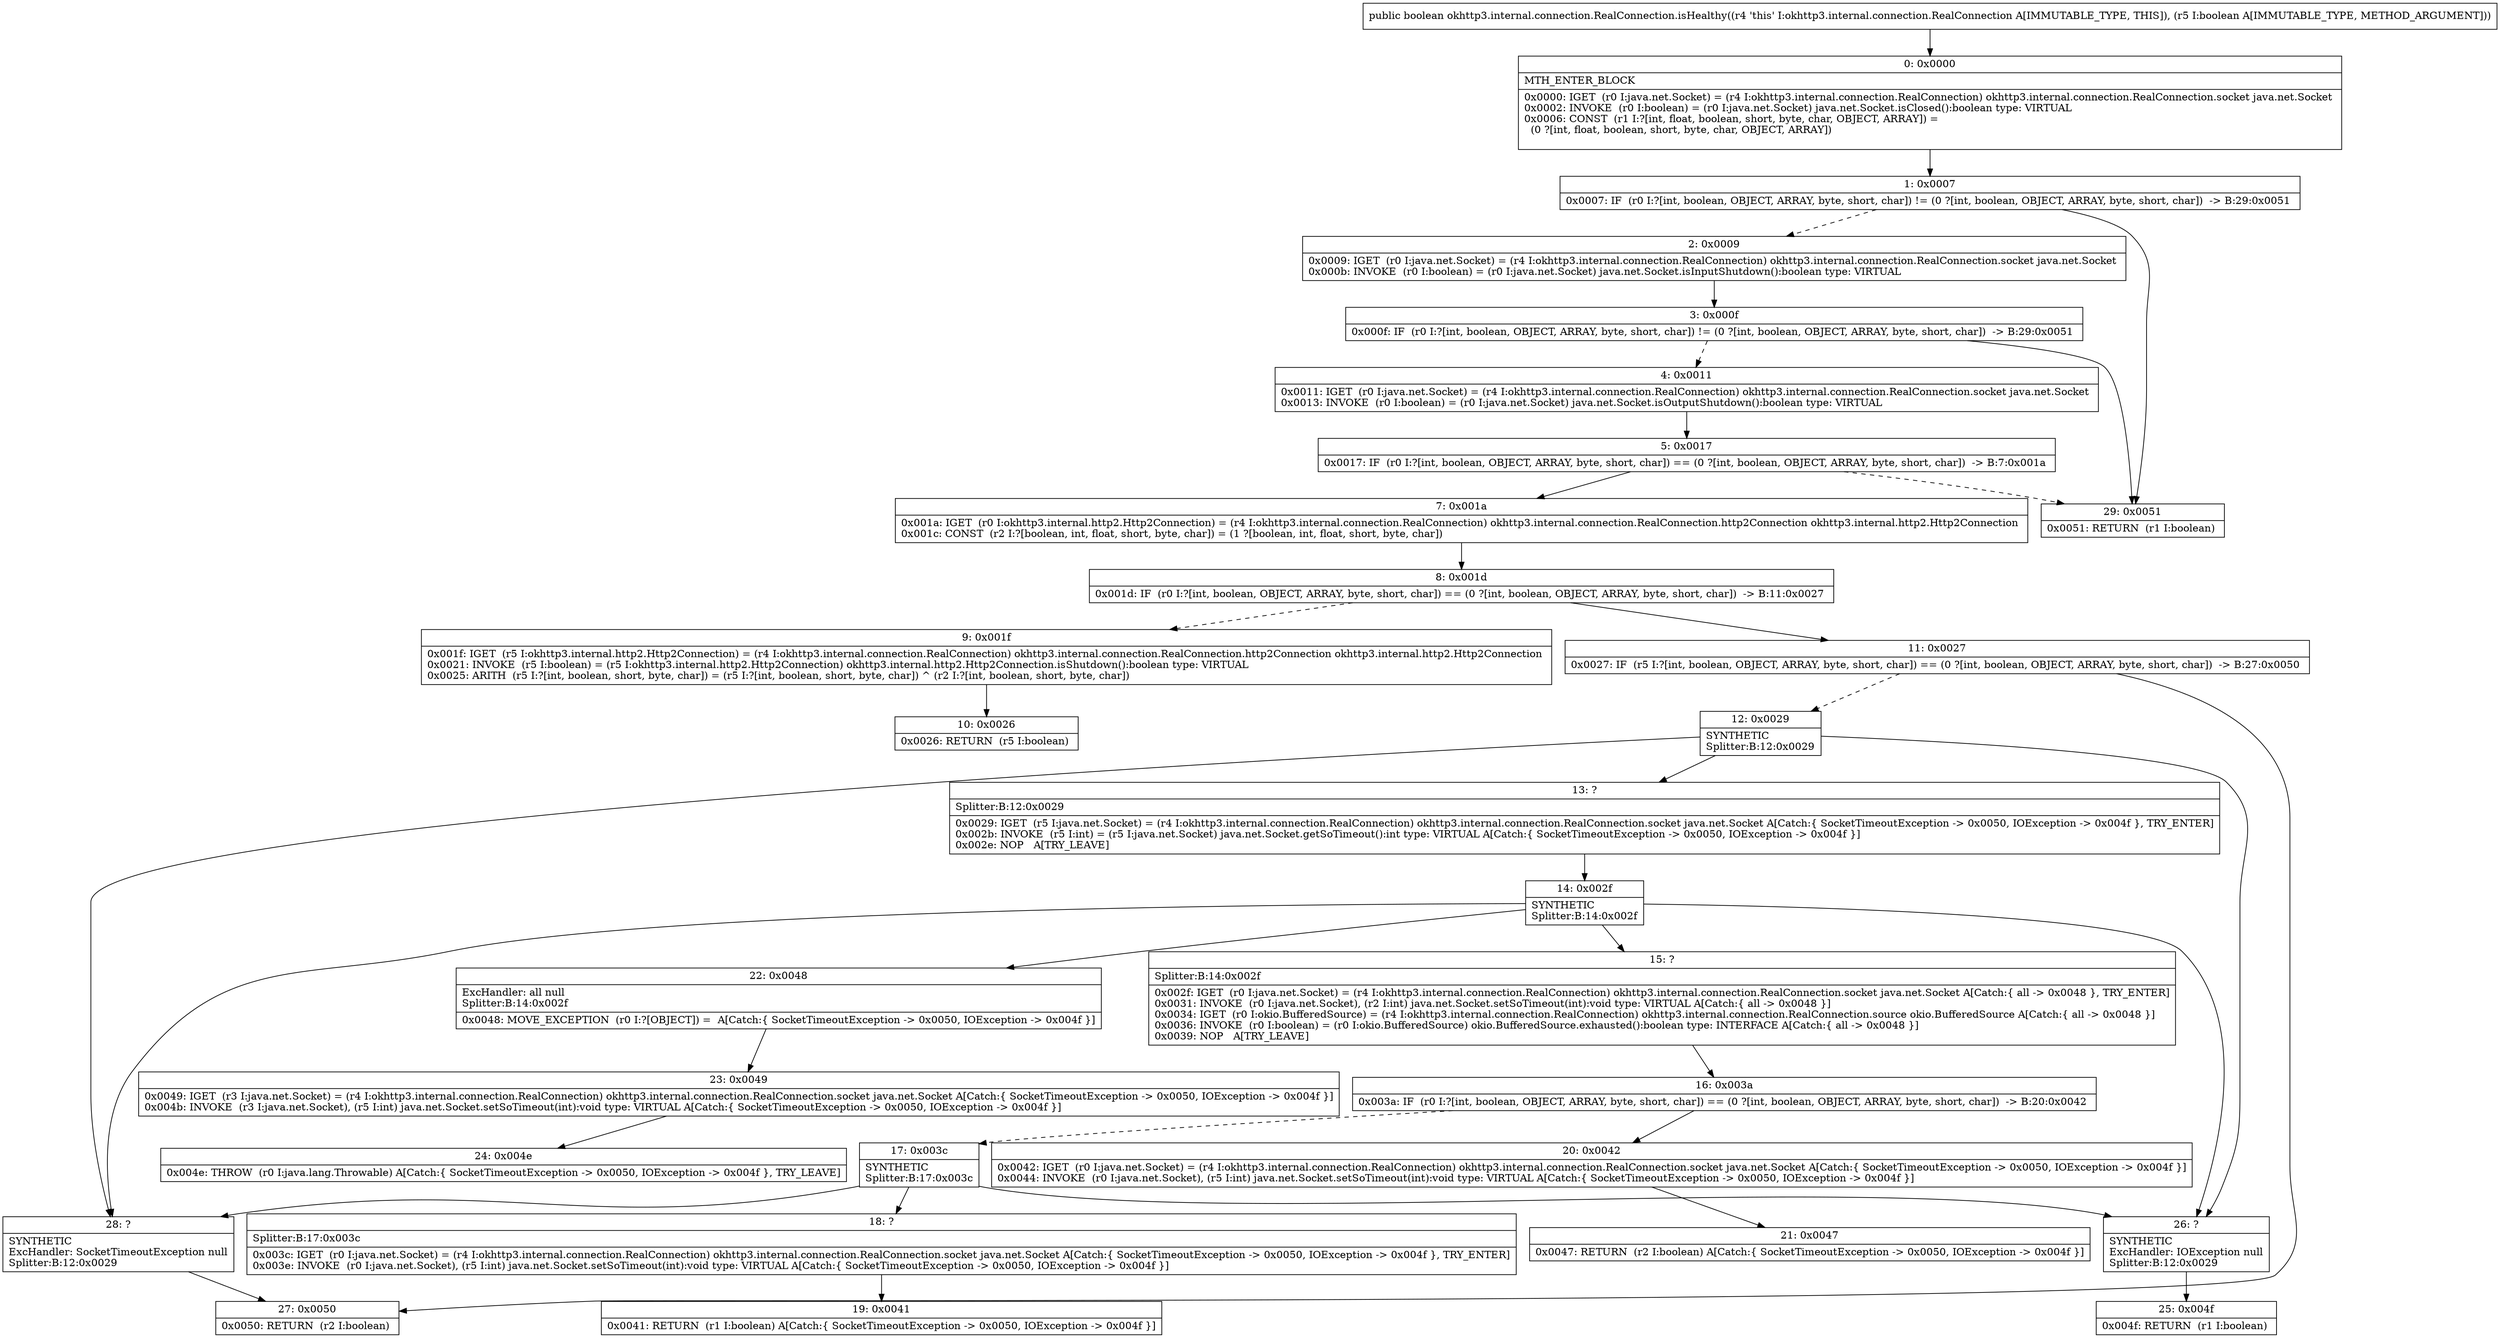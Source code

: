 digraph "CFG forokhttp3.internal.connection.RealConnection.isHealthy(Z)Z" {
Node_0 [shape=record,label="{0\:\ 0x0000|MTH_ENTER_BLOCK\l|0x0000: IGET  (r0 I:java.net.Socket) = (r4 I:okhttp3.internal.connection.RealConnection) okhttp3.internal.connection.RealConnection.socket java.net.Socket \l0x0002: INVOKE  (r0 I:boolean) = (r0 I:java.net.Socket) java.net.Socket.isClosed():boolean type: VIRTUAL \l0x0006: CONST  (r1 I:?[int, float, boolean, short, byte, char, OBJECT, ARRAY]) = \l  (0 ?[int, float, boolean, short, byte, char, OBJECT, ARRAY])\l \l}"];
Node_1 [shape=record,label="{1\:\ 0x0007|0x0007: IF  (r0 I:?[int, boolean, OBJECT, ARRAY, byte, short, char]) != (0 ?[int, boolean, OBJECT, ARRAY, byte, short, char])  \-\> B:29:0x0051 \l}"];
Node_2 [shape=record,label="{2\:\ 0x0009|0x0009: IGET  (r0 I:java.net.Socket) = (r4 I:okhttp3.internal.connection.RealConnection) okhttp3.internal.connection.RealConnection.socket java.net.Socket \l0x000b: INVOKE  (r0 I:boolean) = (r0 I:java.net.Socket) java.net.Socket.isInputShutdown():boolean type: VIRTUAL \l}"];
Node_3 [shape=record,label="{3\:\ 0x000f|0x000f: IF  (r0 I:?[int, boolean, OBJECT, ARRAY, byte, short, char]) != (0 ?[int, boolean, OBJECT, ARRAY, byte, short, char])  \-\> B:29:0x0051 \l}"];
Node_4 [shape=record,label="{4\:\ 0x0011|0x0011: IGET  (r0 I:java.net.Socket) = (r4 I:okhttp3.internal.connection.RealConnection) okhttp3.internal.connection.RealConnection.socket java.net.Socket \l0x0013: INVOKE  (r0 I:boolean) = (r0 I:java.net.Socket) java.net.Socket.isOutputShutdown():boolean type: VIRTUAL \l}"];
Node_5 [shape=record,label="{5\:\ 0x0017|0x0017: IF  (r0 I:?[int, boolean, OBJECT, ARRAY, byte, short, char]) == (0 ?[int, boolean, OBJECT, ARRAY, byte, short, char])  \-\> B:7:0x001a \l}"];
Node_7 [shape=record,label="{7\:\ 0x001a|0x001a: IGET  (r0 I:okhttp3.internal.http2.Http2Connection) = (r4 I:okhttp3.internal.connection.RealConnection) okhttp3.internal.connection.RealConnection.http2Connection okhttp3.internal.http2.Http2Connection \l0x001c: CONST  (r2 I:?[boolean, int, float, short, byte, char]) = (1 ?[boolean, int, float, short, byte, char]) \l}"];
Node_8 [shape=record,label="{8\:\ 0x001d|0x001d: IF  (r0 I:?[int, boolean, OBJECT, ARRAY, byte, short, char]) == (0 ?[int, boolean, OBJECT, ARRAY, byte, short, char])  \-\> B:11:0x0027 \l}"];
Node_9 [shape=record,label="{9\:\ 0x001f|0x001f: IGET  (r5 I:okhttp3.internal.http2.Http2Connection) = (r4 I:okhttp3.internal.connection.RealConnection) okhttp3.internal.connection.RealConnection.http2Connection okhttp3.internal.http2.Http2Connection \l0x0021: INVOKE  (r5 I:boolean) = (r5 I:okhttp3.internal.http2.Http2Connection) okhttp3.internal.http2.Http2Connection.isShutdown():boolean type: VIRTUAL \l0x0025: ARITH  (r5 I:?[int, boolean, short, byte, char]) = (r5 I:?[int, boolean, short, byte, char]) ^ (r2 I:?[int, boolean, short, byte, char]) \l}"];
Node_10 [shape=record,label="{10\:\ 0x0026|0x0026: RETURN  (r5 I:boolean) \l}"];
Node_11 [shape=record,label="{11\:\ 0x0027|0x0027: IF  (r5 I:?[int, boolean, OBJECT, ARRAY, byte, short, char]) == (0 ?[int, boolean, OBJECT, ARRAY, byte, short, char])  \-\> B:27:0x0050 \l}"];
Node_12 [shape=record,label="{12\:\ 0x0029|SYNTHETIC\lSplitter:B:12:0x0029\l}"];
Node_13 [shape=record,label="{13\:\ ?|Splitter:B:12:0x0029\l|0x0029: IGET  (r5 I:java.net.Socket) = (r4 I:okhttp3.internal.connection.RealConnection) okhttp3.internal.connection.RealConnection.socket java.net.Socket A[Catch:\{ SocketTimeoutException \-\> 0x0050, IOException \-\> 0x004f \}, TRY_ENTER]\l0x002b: INVOKE  (r5 I:int) = (r5 I:java.net.Socket) java.net.Socket.getSoTimeout():int type: VIRTUAL A[Catch:\{ SocketTimeoutException \-\> 0x0050, IOException \-\> 0x004f \}]\l0x002e: NOP   A[TRY_LEAVE]\l}"];
Node_14 [shape=record,label="{14\:\ 0x002f|SYNTHETIC\lSplitter:B:14:0x002f\l}"];
Node_15 [shape=record,label="{15\:\ ?|Splitter:B:14:0x002f\l|0x002f: IGET  (r0 I:java.net.Socket) = (r4 I:okhttp3.internal.connection.RealConnection) okhttp3.internal.connection.RealConnection.socket java.net.Socket A[Catch:\{ all \-\> 0x0048 \}, TRY_ENTER]\l0x0031: INVOKE  (r0 I:java.net.Socket), (r2 I:int) java.net.Socket.setSoTimeout(int):void type: VIRTUAL A[Catch:\{ all \-\> 0x0048 \}]\l0x0034: IGET  (r0 I:okio.BufferedSource) = (r4 I:okhttp3.internal.connection.RealConnection) okhttp3.internal.connection.RealConnection.source okio.BufferedSource A[Catch:\{ all \-\> 0x0048 \}]\l0x0036: INVOKE  (r0 I:boolean) = (r0 I:okio.BufferedSource) okio.BufferedSource.exhausted():boolean type: INTERFACE A[Catch:\{ all \-\> 0x0048 \}]\l0x0039: NOP   A[TRY_LEAVE]\l}"];
Node_16 [shape=record,label="{16\:\ 0x003a|0x003a: IF  (r0 I:?[int, boolean, OBJECT, ARRAY, byte, short, char]) == (0 ?[int, boolean, OBJECT, ARRAY, byte, short, char])  \-\> B:20:0x0042 \l}"];
Node_17 [shape=record,label="{17\:\ 0x003c|SYNTHETIC\lSplitter:B:17:0x003c\l}"];
Node_18 [shape=record,label="{18\:\ ?|Splitter:B:17:0x003c\l|0x003c: IGET  (r0 I:java.net.Socket) = (r4 I:okhttp3.internal.connection.RealConnection) okhttp3.internal.connection.RealConnection.socket java.net.Socket A[Catch:\{ SocketTimeoutException \-\> 0x0050, IOException \-\> 0x004f \}, TRY_ENTER]\l0x003e: INVOKE  (r0 I:java.net.Socket), (r5 I:int) java.net.Socket.setSoTimeout(int):void type: VIRTUAL A[Catch:\{ SocketTimeoutException \-\> 0x0050, IOException \-\> 0x004f \}]\l}"];
Node_19 [shape=record,label="{19\:\ 0x0041|0x0041: RETURN  (r1 I:boolean) A[Catch:\{ SocketTimeoutException \-\> 0x0050, IOException \-\> 0x004f \}]\l}"];
Node_20 [shape=record,label="{20\:\ 0x0042|0x0042: IGET  (r0 I:java.net.Socket) = (r4 I:okhttp3.internal.connection.RealConnection) okhttp3.internal.connection.RealConnection.socket java.net.Socket A[Catch:\{ SocketTimeoutException \-\> 0x0050, IOException \-\> 0x004f \}]\l0x0044: INVOKE  (r0 I:java.net.Socket), (r5 I:int) java.net.Socket.setSoTimeout(int):void type: VIRTUAL A[Catch:\{ SocketTimeoutException \-\> 0x0050, IOException \-\> 0x004f \}]\l}"];
Node_21 [shape=record,label="{21\:\ 0x0047|0x0047: RETURN  (r2 I:boolean) A[Catch:\{ SocketTimeoutException \-\> 0x0050, IOException \-\> 0x004f \}]\l}"];
Node_22 [shape=record,label="{22\:\ 0x0048|ExcHandler: all null\lSplitter:B:14:0x002f\l|0x0048: MOVE_EXCEPTION  (r0 I:?[OBJECT]) =  A[Catch:\{ SocketTimeoutException \-\> 0x0050, IOException \-\> 0x004f \}]\l}"];
Node_23 [shape=record,label="{23\:\ 0x0049|0x0049: IGET  (r3 I:java.net.Socket) = (r4 I:okhttp3.internal.connection.RealConnection) okhttp3.internal.connection.RealConnection.socket java.net.Socket A[Catch:\{ SocketTimeoutException \-\> 0x0050, IOException \-\> 0x004f \}]\l0x004b: INVOKE  (r3 I:java.net.Socket), (r5 I:int) java.net.Socket.setSoTimeout(int):void type: VIRTUAL A[Catch:\{ SocketTimeoutException \-\> 0x0050, IOException \-\> 0x004f \}]\l}"];
Node_24 [shape=record,label="{24\:\ 0x004e|0x004e: THROW  (r0 I:java.lang.Throwable) A[Catch:\{ SocketTimeoutException \-\> 0x0050, IOException \-\> 0x004f \}, TRY_LEAVE]\l}"];
Node_25 [shape=record,label="{25\:\ 0x004f|0x004f: RETURN  (r1 I:boolean) \l}"];
Node_26 [shape=record,label="{26\:\ ?|SYNTHETIC\lExcHandler: IOException null\lSplitter:B:12:0x0029\l}"];
Node_27 [shape=record,label="{27\:\ 0x0050|0x0050: RETURN  (r2 I:boolean) \l}"];
Node_28 [shape=record,label="{28\:\ ?|SYNTHETIC\lExcHandler: SocketTimeoutException null\lSplitter:B:12:0x0029\l}"];
Node_29 [shape=record,label="{29\:\ 0x0051|0x0051: RETURN  (r1 I:boolean) \l}"];
MethodNode[shape=record,label="{public boolean okhttp3.internal.connection.RealConnection.isHealthy((r4 'this' I:okhttp3.internal.connection.RealConnection A[IMMUTABLE_TYPE, THIS]), (r5 I:boolean A[IMMUTABLE_TYPE, METHOD_ARGUMENT])) }"];
MethodNode -> Node_0;
Node_0 -> Node_1;
Node_1 -> Node_2[style=dashed];
Node_1 -> Node_29;
Node_2 -> Node_3;
Node_3 -> Node_4[style=dashed];
Node_3 -> Node_29;
Node_4 -> Node_5;
Node_5 -> Node_7;
Node_5 -> Node_29[style=dashed];
Node_7 -> Node_8;
Node_8 -> Node_9[style=dashed];
Node_8 -> Node_11;
Node_9 -> Node_10;
Node_11 -> Node_12[style=dashed];
Node_11 -> Node_27;
Node_12 -> Node_13;
Node_12 -> Node_28;
Node_12 -> Node_26;
Node_13 -> Node_14;
Node_14 -> Node_15;
Node_14 -> Node_22;
Node_14 -> Node_28;
Node_14 -> Node_26;
Node_15 -> Node_16;
Node_16 -> Node_17[style=dashed];
Node_16 -> Node_20;
Node_17 -> Node_18;
Node_17 -> Node_28;
Node_17 -> Node_26;
Node_18 -> Node_19;
Node_20 -> Node_21;
Node_22 -> Node_23;
Node_23 -> Node_24;
Node_26 -> Node_25;
Node_28 -> Node_27;
}

